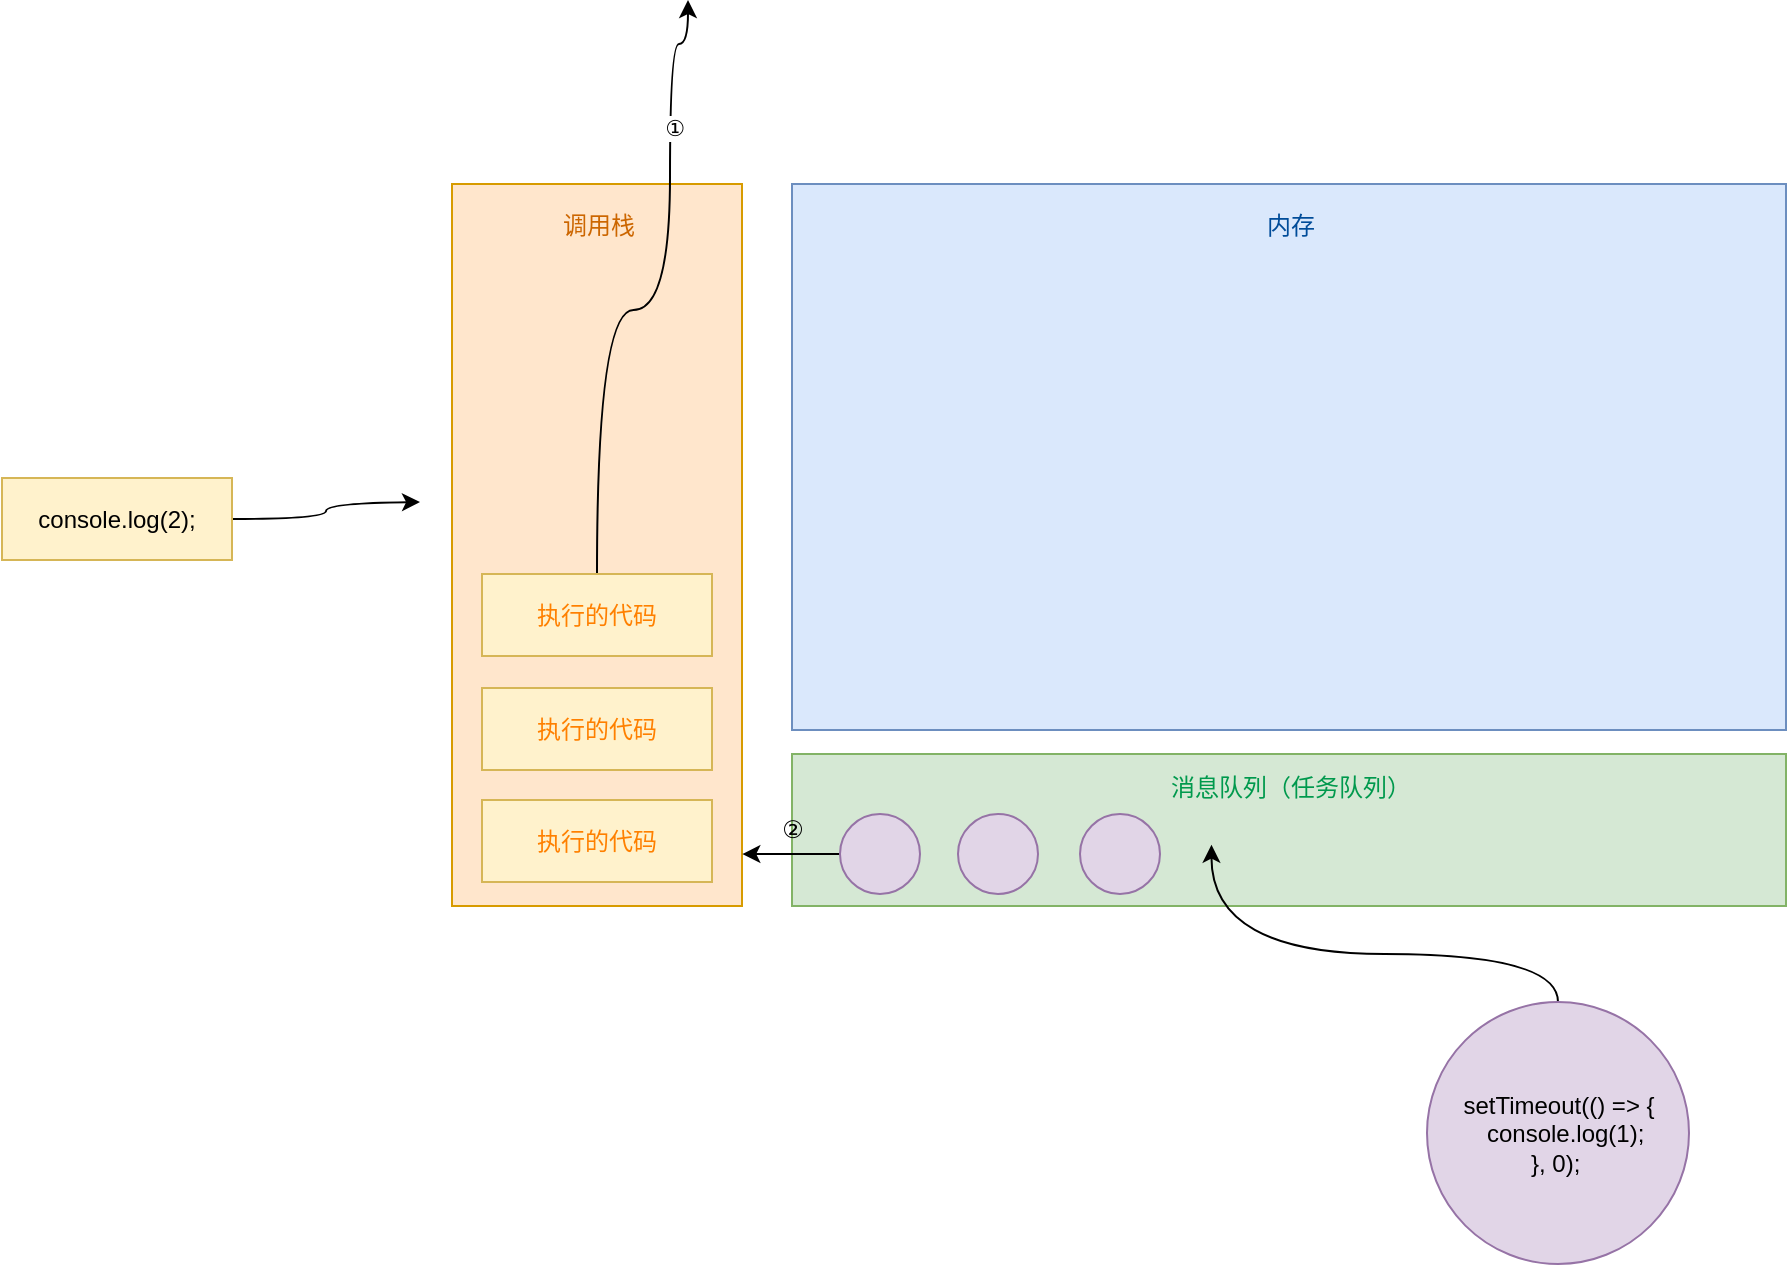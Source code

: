 <mxfile version="21.2.3" type="github">
  <diagram name="第 1 页" id="ukW6IRPNYCoX4CB_K7oK">
    <mxGraphModel dx="1750" dy="1343" grid="0" gridSize="10" guides="1" tooltips="1" connect="1" arrows="1" fold="1" page="0" pageScale="1" pageWidth="827" pageHeight="1169" math="0" shadow="0">
      <root>
        <mxCell id="0" />
        <mxCell id="1" parent="0" />
        <mxCell id="XJlU7_IvsuGNPYF5x57V-2" value="" style="whiteSpace=wrap;html=1;fillColor=#ffe6cc;strokeColor=#d79b00;" vertex="1" parent="1">
          <mxGeometry x="-260" y="-543" width="145" height="361" as="geometry" />
        </mxCell>
        <mxCell id="XJlU7_IvsuGNPYF5x57V-3" value="&lt;font color=&quot;#cc6600&quot;&gt;调用栈&lt;/font&gt;" style="text;html=1;align=center;verticalAlign=middle;resizable=0;points=[];autosize=1;strokeColor=none;fillColor=none;" vertex="1" parent="1">
          <mxGeometry x="-214.5" y="-535" width="54" height="26" as="geometry" />
        </mxCell>
        <mxCell id="XJlU7_IvsuGNPYF5x57V-4" value="" style="whiteSpace=wrap;html=1;fillColor=#dae8fc;strokeColor=#6c8ebf;" vertex="1" parent="1">
          <mxGeometry x="-90" y="-543" width="497" height="273" as="geometry" />
        </mxCell>
        <mxCell id="XJlU7_IvsuGNPYF5x57V-5" value="&lt;font color=&quot;#004c99&quot;&gt;内存&lt;/font&gt;" style="text;html=1;align=center;verticalAlign=middle;resizable=0;points=[];autosize=1;strokeColor=none;fillColor=none;fontColor=#003366;" vertex="1" parent="1">
          <mxGeometry x="137.5" y="-535" width="42" height="26" as="geometry" />
        </mxCell>
        <mxCell id="XJlU7_IvsuGNPYF5x57V-6" value="&lt;font color=&quot;#ff8000&quot;&gt;执行的代码&lt;/font&gt;" style="whiteSpace=wrap;html=1;fillColor=#fff2cc;strokeColor=#d6b656;" vertex="1" parent="1">
          <mxGeometry x="-245" y="-235" width="115" height="41" as="geometry" />
        </mxCell>
        <mxCell id="XJlU7_IvsuGNPYF5x57V-7" value="&lt;font color=&quot;#ff8000&quot;&gt;执行的代码&lt;/font&gt;" style="whiteSpace=wrap;html=1;fillColor=#fff2cc;strokeColor=#d6b656;" vertex="1" parent="1">
          <mxGeometry x="-245" y="-291" width="115" height="41" as="geometry" />
        </mxCell>
        <mxCell id="XJlU7_IvsuGNPYF5x57V-26" style="edgeStyle=orthogonalEdgeStyle;curved=1;rounded=0;orthogonalLoop=1;jettySize=auto;html=1;" edge="1" parent="1" source="XJlU7_IvsuGNPYF5x57V-8">
          <mxGeometry relative="1" as="geometry">
            <mxPoint x="-142" y="-635" as="targetPoint" />
            <Array as="points">
              <mxPoint x="-188" y="-480" />
              <mxPoint x="-151" y="-480" />
              <mxPoint x="-151" y="-613" />
            </Array>
          </mxGeometry>
        </mxCell>
        <mxCell id="XJlU7_IvsuGNPYF5x57V-29" value="①" style="edgeLabel;html=1;align=center;verticalAlign=middle;resizable=0;points=[];" vertex="1" connectable="0" parent="XJlU7_IvsuGNPYF5x57V-26">
          <mxGeometry x="0.563" y="-2" relative="1" as="geometry">
            <mxPoint as="offset" />
          </mxGeometry>
        </mxCell>
        <mxCell id="XJlU7_IvsuGNPYF5x57V-8" value="&lt;font color=&quot;#ff8000&quot;&gt;执行的代码&lt;/font&gt;" style="whiteSpace=wrap;html=1;fillColor=#fff2cc;strokeColor=#d6b656;" vertex="1" parent="1">
          <mxGeometry x="-245" y="-348" width="115" height="41" as="geometry" />
        </mxCell>
        <mxCell id="XJlU7_IvsuGNPYF5x57V-9" value="" style="whiteSpace=wrap;html=1;fillColor=#d5e8d4;strokeColor=#82b366;" vertex="1" parent="1">
          <mxGeometry x="-90" y="-258" width="497" height="76" as="geometry" />
        </mxCell>
        <mxCell id="XJlU7_IvsuGNPYF5x57V-10" value="消息队列（任务队列）" style="text;html=1;align=center;verticalAlign=middle;resizable=0;points=[];autosize=1;strokeColor=none;fillColor=none;fontColor=#00994D;" vertex="1" parent="1">
          <mxGeometry x="89.5" y="-254" width="138" height="26" as="geometry" />
        </mxCell>
        <mxCell id="XJlU7_IvsuGNPYF5x57V-28" style="edgeStyle=orthogonalEdgeStyle;curved=1;rounded=0;orthogonalLoop=1;jettySize=auto;html=1;entryX=1.001;entryY=0.928;entryDx=0;entryDy=0;entryPerimeter=0;" edge="1" parent="1" source="XJlU7_IvsuGNPYF5x57V-12" target="XJlU7_IvsuGNPYF5x57V-2">
          <mxGeometry relative="1" as="geometry" />
        </mxCell>
        <mxCell id="XJlU7_IvsuGNPYF5x57V-12" value="" style="ellipse;whiteSpace=wrap;html=1;fillColor=#e1d5e7;strokeColor=#9673a6;" vertex="1" parent="1">
          <mxGeometry x="-66" y="-228" width="40" height="40" as="geometry" />
        </mxCell>
        <mxCell id="XJlU7_IvsuGNPYF5x57V-13" value="" style="ellipse;whiteSpace=wrap;html=1;fillColor=#e1d5e7;strokeColor=#9673a6;" vertex="1" parent="1">
          <mxGeometry x="-7" y="-228" width="40" height="40" as="geometry" />
        </mxCell>
        <mxCell id="XJlU7_IvsuGNPYF5x57V-14" value="" style="ellipse;whiteSpace=wrap;html=1;fillColor=#e1d5e7;strokeColor=#9673a6;" vertex="1" parent="1">
          <mxGeometry x="54" y="-228" width="40" height="40" as="geometry" />
        </mxCell>
        <mxCell id="XJlU7_IvsuGNPYF5x57V-31" value="②" style="text;strokeColor=none;align=center;fillColor=none;html=1;verticalAlign=middle;whiteSpace=wrap;rounded=0;" vertex="1" parent="1">
          <mxGeometry x="-108" y="-231.5" width="37" height="23" as="geometry" />
        </mxCell>
        <mxCell id="XJlU7_IvsuGNPYF5x57V-36" style="edgeStyle=orthogonalEdgeStyle;curved=1;rounded=0;orthogonalLoop=1;jettySize=auto;html=1;entryX=0.422;entryY=0.597;entryDx=0;entryDy=0;entryPerimeter=0;" edge="1" parent="1" source="XJlU7_IvsuGNPYF5x57V-35" target="XJlU7_IvsuGNPYF5x57V-9">
          <mxGeometry relative="1" as="geometry" />
        </mxCell>
        <mxCell id="XJlU7_IvsuGNPYF5x57V-35" value="&lt;div&gt;setTimeout(() =&amp;gt; {&lt;/div&gt;&lt;div&gt;&amp;nbsp; console.log(1);&lt;/div&gt;&lt;div&gt;}, 0);&amp;nbsp;&lt;/div&gt;" style="ellipse;whiteSpace=wrap;html=1;fillColor=#e1d5e7;strokeColor=#9673a6;" vertex="1" parent="1">
          <mxGeometry x="227.5" y="-134" width="131" height="131" as="geometry" />
        </mxCell>
        <mxCell id="XJlU7_IvsuGNPYF5x57V-40" style="edgeStyle=orthogonalEdgeStyle;curved=1;rounded=0;orthogonalLoop=1;jettySize=auto;html=1;" edge="1" parent="1" source="XJlU7_IvsuGNPYF5x57V-37">
          <mxGeometry relative="1" as="geometry">
            <mxPoint x="-276" y="-384" as="targetPoint" />
          </mxGeometry>
        </mxCell>
        <mxCell id="XJlU7_IvsuGNPYF5x57V-37" value="console.log(2);" style="whiteSpace=wrap;html=1;fillColor=#fff2cc;strokeColor=#d6b656;" vertex="1" parent="1">
          <mxGeometry x="-485" y="-396" width="115" height="41" as="geometry" />
        </mxCell>
      </root>
    </mxGraphModel>
  </diagram>
</mxfile>
